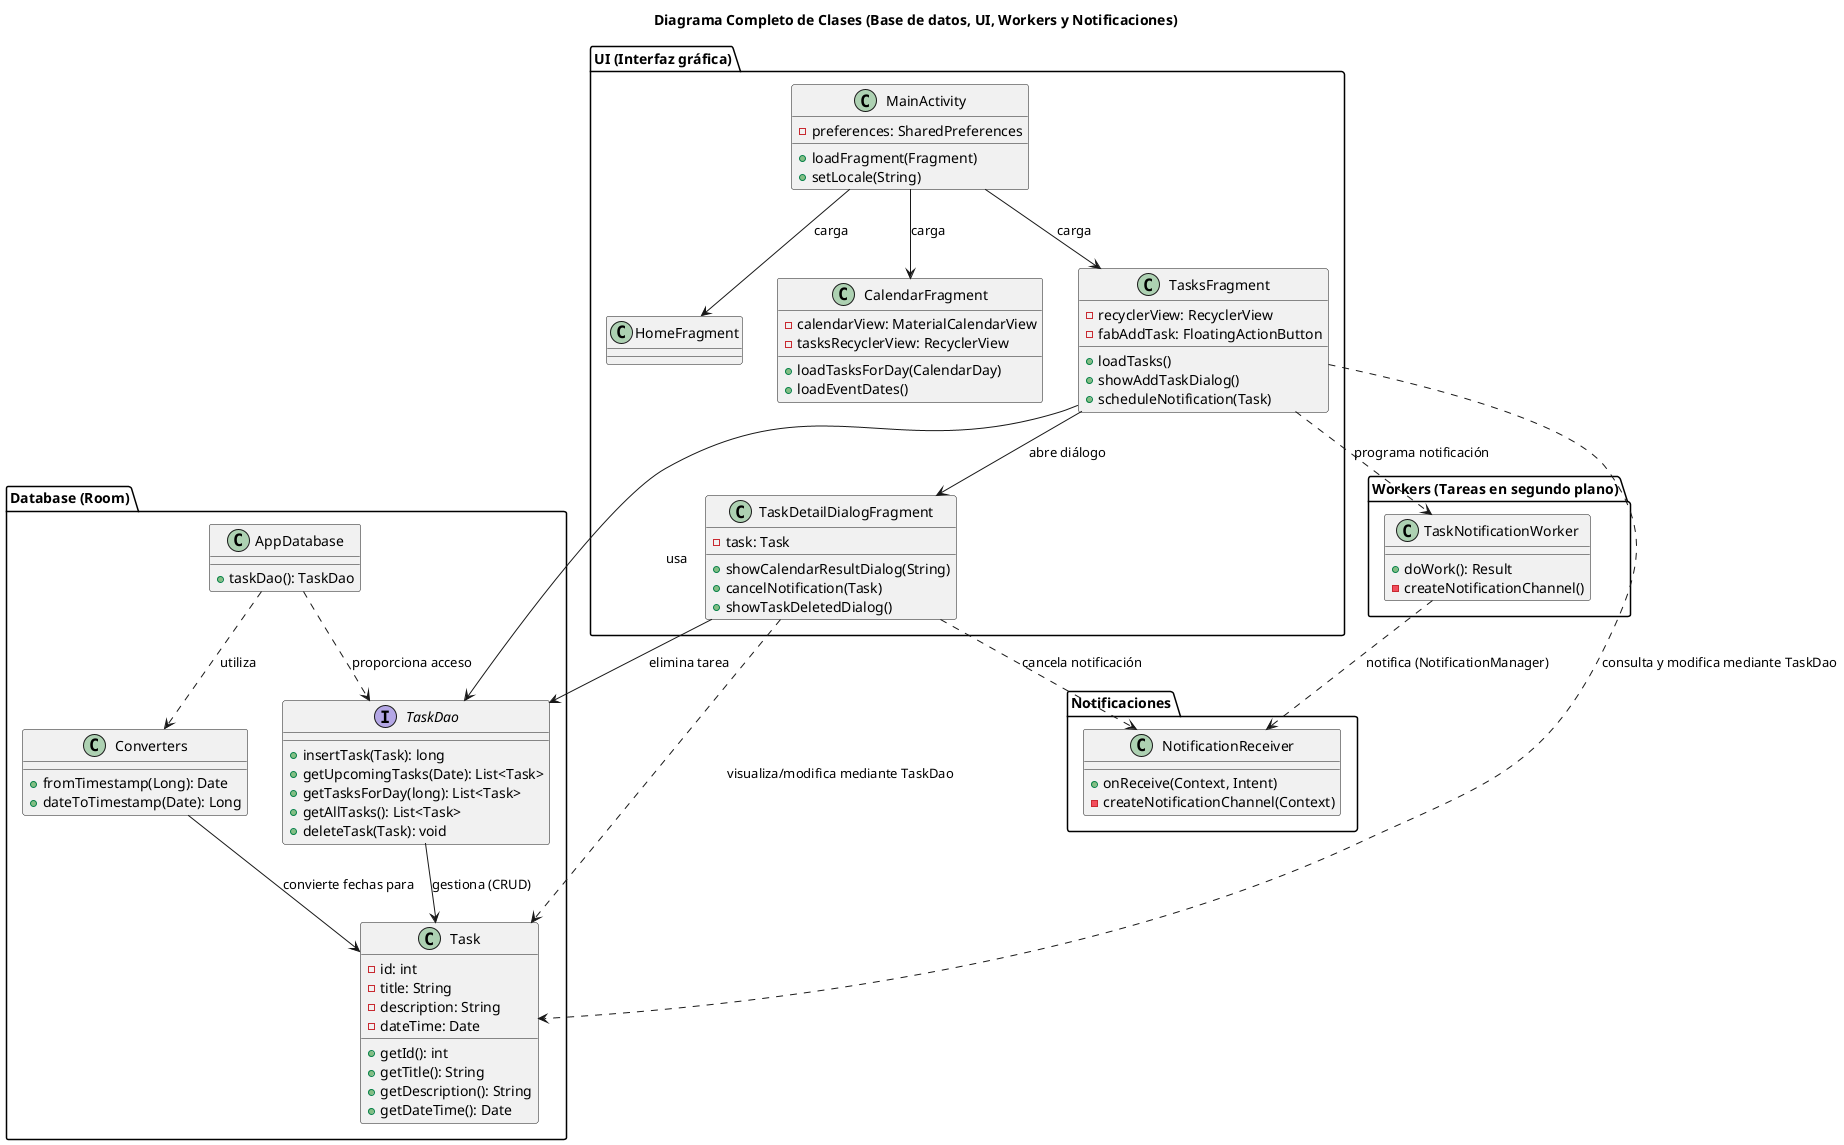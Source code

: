 @startuml
title Diagrama Completo de Clases (Base de datos, UI, Workers y Notificaciones)

' ======= BASE DE DATOS =======
package "Database (Room)" {

  class AppDatabase {
    + taskDao(): TaskDao
  }

  interface TaskDao {
    + insertTask(Task): long
    + getUpcomingTasks(Date): List<Task>
    + getTasksForDay(long): List<Task>
    + getAllTasks(): List<Task>
    + deleteTask(Task): void
  }

  class Converters {
    + fromTimestamp(Long): Date
    + dateToTimestamp(Date): Long
  }

  class Task {
    - id: int
    - title: String
    - description: String
    - dateTime: Date
    + getId(): int
    + getTitle(): String
    + getDescription(): String
    + getDateTime(): Date
  }
}

' ======= UI (Interfaz gráfica) =======
package "UI (Interfaz gráfica)" {
    class MainActivity {
        - preferences: SharedPreferences
        + loadFragment(Fragment)
        + setLocale(String)
    }
    class HomeFragment {
    }
    class CalendarFragment {
        - calendarView: MaterialCalendarView
        - tasksRecyclerView: RecyclerView
        + loadTasksForDay(CalendarDay)
        + loadEventDates()
    }
    class TasksFragment {
        - recyclerView: RecyclerView
        - fabAddTask: FloatingActionButton
        + loadTasks()
        + showAddTaskDialog()
        + scheduleNotification(Task)
    }
    class TaskDetailDialogFragment {
        - task: Task
        + showCalendarResultDialog(String)
        + cancelNotification(Task)
        + showTaskDeletedDialog()
    }
}

' ======= WORKERS =======
package "Workers (Tareas en segundo plano)" {
    class TaskNotificationWorker {
        + doWork(): Result
        - createNotificationChannel()
    }
}

' ======= NOTIFICACIONES =======
package "Notificaciones" {
    class NotificationReceiver {
        + onReceive(Context, Intent)
        - createNotificationChannel(Context)
    }
}

' ======= RELACIONES =======

' Relación entre la base de datos y otros componentes
AppDatabase ..> TaskDao : proporciona acceso
AppDatabase ..> Converters : utiliza
TaskDao --> Task : gestiona (CRUD)
Converters --> Task : convierte fechas para

TasksFragment ..> Task : consulta y modifica mediante TaskDao
TasksFragment --> TaskDao : usa
TaskDetailDialogFragment ..> Task : visualiza/modifica mediante TaskDao
TaskDetailDialogFragment --> TaskDao : elimina tarea

' Relaciones UI
MainActivity --> HomeFragment : carga
MainActivity --> CalendarFragment : carga
MainActivity --> TasksFragment : carga
TasksFragment --> TaskDetailDialogFragment : abre diálogo

' Workers para notificaciones futuras
TasksFragment ..> TaskNotificationWorker : programa notificación

' Notificaciones inmediatas mediante AlarmManager y Receiver
TaskDetailDialogFragment ..> NotificationReceiver : cancela notificación
TaskNotificationWorker ..> NotificationReceiver : notifica (NotificationManager)

@enduml

